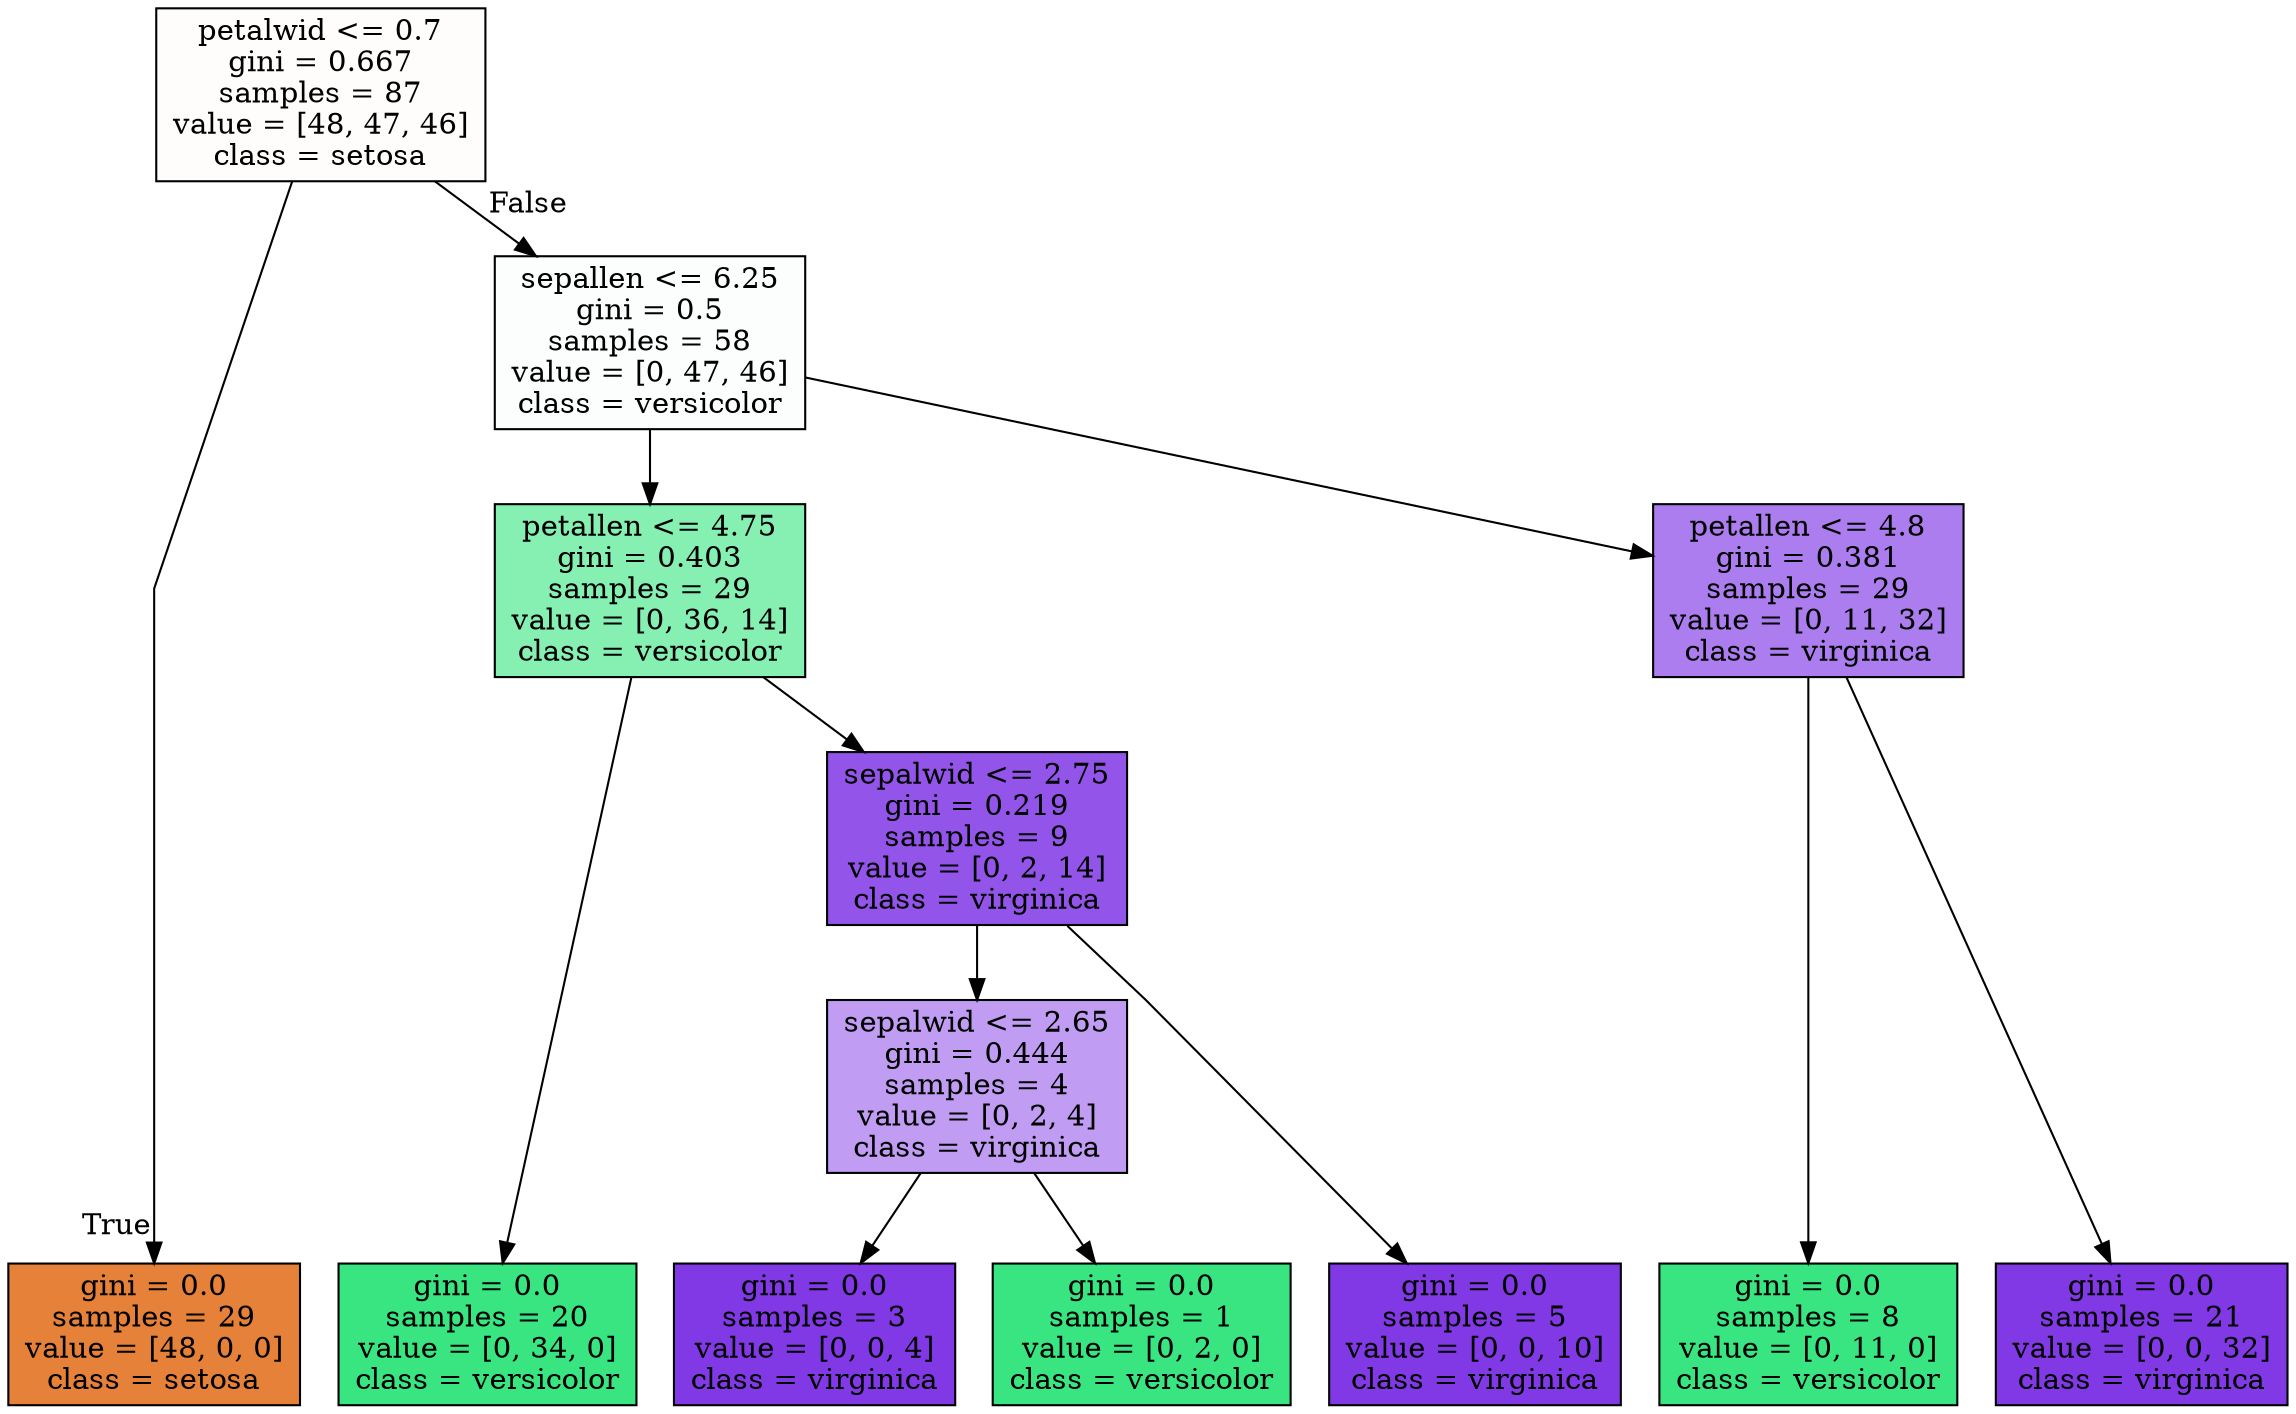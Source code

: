digraph Tree {
node [shape=box, style="filled", color="black"] ;
graph [ranksep=equally, splines=polyline] ;
0 [label="petalwid <= 0.7\ngini = 0.667\nsamples = 87\nvalue = [48, 47, 46]\nclass = setosa", fillcolor="#e5813903"] ;
1 [label="gini = 0.0\nsamples = 29\nvalue = [48, 0, 0]\nclass = setosa", fillcolor="#e58139ff"] ;
0 -> 1 [labeldistance=2.5, labelangle=45, headlabel="True"] ;
2 [label="sepallen <= 6.25\ngini = 0.5\nsamples = 58\nvalue = [0, 47, 46]\nclass = versicolor", fillcolor="#39e58105"] ;
0 -> 2 [labeldistance=2.5, labelangle=-45, headlabel="False"] ;
3 [label="petallen <= 4.75\ngini = 0.403\nsamples = 29\nvalue = [0, 36, 14]\nclass = versicolor", fillcolor="#39e5819c"] ;
2 -> 3 ;
4 [label="gini = 0.0\nsamples = 20\nvalue = [0, 34, 0]\nclass = versicolor", fillcolor="#39e581ff"] ;
3 -> 4 ;
5 [label="sepalwid <= 2.75\ngini = 0.219\nsamples = 9\nvalue = [0, 2, 14]\nclass = virginica", fillcolor="#8139e5db"] ;
3 -> 5 ;
6 [label="sepalwid <= 2.65\ngini = 0.444\nsamples = 4\nvalue = [0, 2, 4]\nclass = virginica", fillcolor="#8139e57f"] ;
5 -> 6 ;
7 [label="gini = 0.0\nsamples = 3\nvalue = [0, 0, 4]\nclass = virginica", fillcolor="#8139e5ff"] ;
6 -> 7 ;
8 [label="gini = 0.0\nsamples = 1\nvalue = [0, 2, 0]\nclass = versicolor", fillcolor="#39e581ff"] ;
6 -> 8 ;
9 [label="gini = 0.0\nsamples = 5\nvalue = [0, 0, 10]\nclass = virginica", fillcolor="#8139e5ff"] ;
5 -> 9 ;
10 [label="petallen <= 4.8\ngini = 0.381\nsamples = 29\nvalue = [0, 11, 32]\nclass = virginica", fillcolor="#8139e5a7"] ;
2 -> 10 ;
11 [label="gini = 0.0\nsamples = 8\nvalue = [0, 11, 0]\nclass = versicolor", fillcolor="#39e581ff"] ;
10 -> 11 ;
12 [label="gini = 0.0\nsamples = 21\nvalue = [0, 0, 32]\nclass = virginica", fillcolor="#8139e5ff"] ;
10 -> 12 ;
{rank=same ; 0} ;
{rank=same ; 2} ;
{rank=same ; 3; 10} ;
{rank=same ; 5} ;
{rank=same ; 6} ;
{rank=same ; 1; 4; 7; 8; 9; 11; 12} ;
}